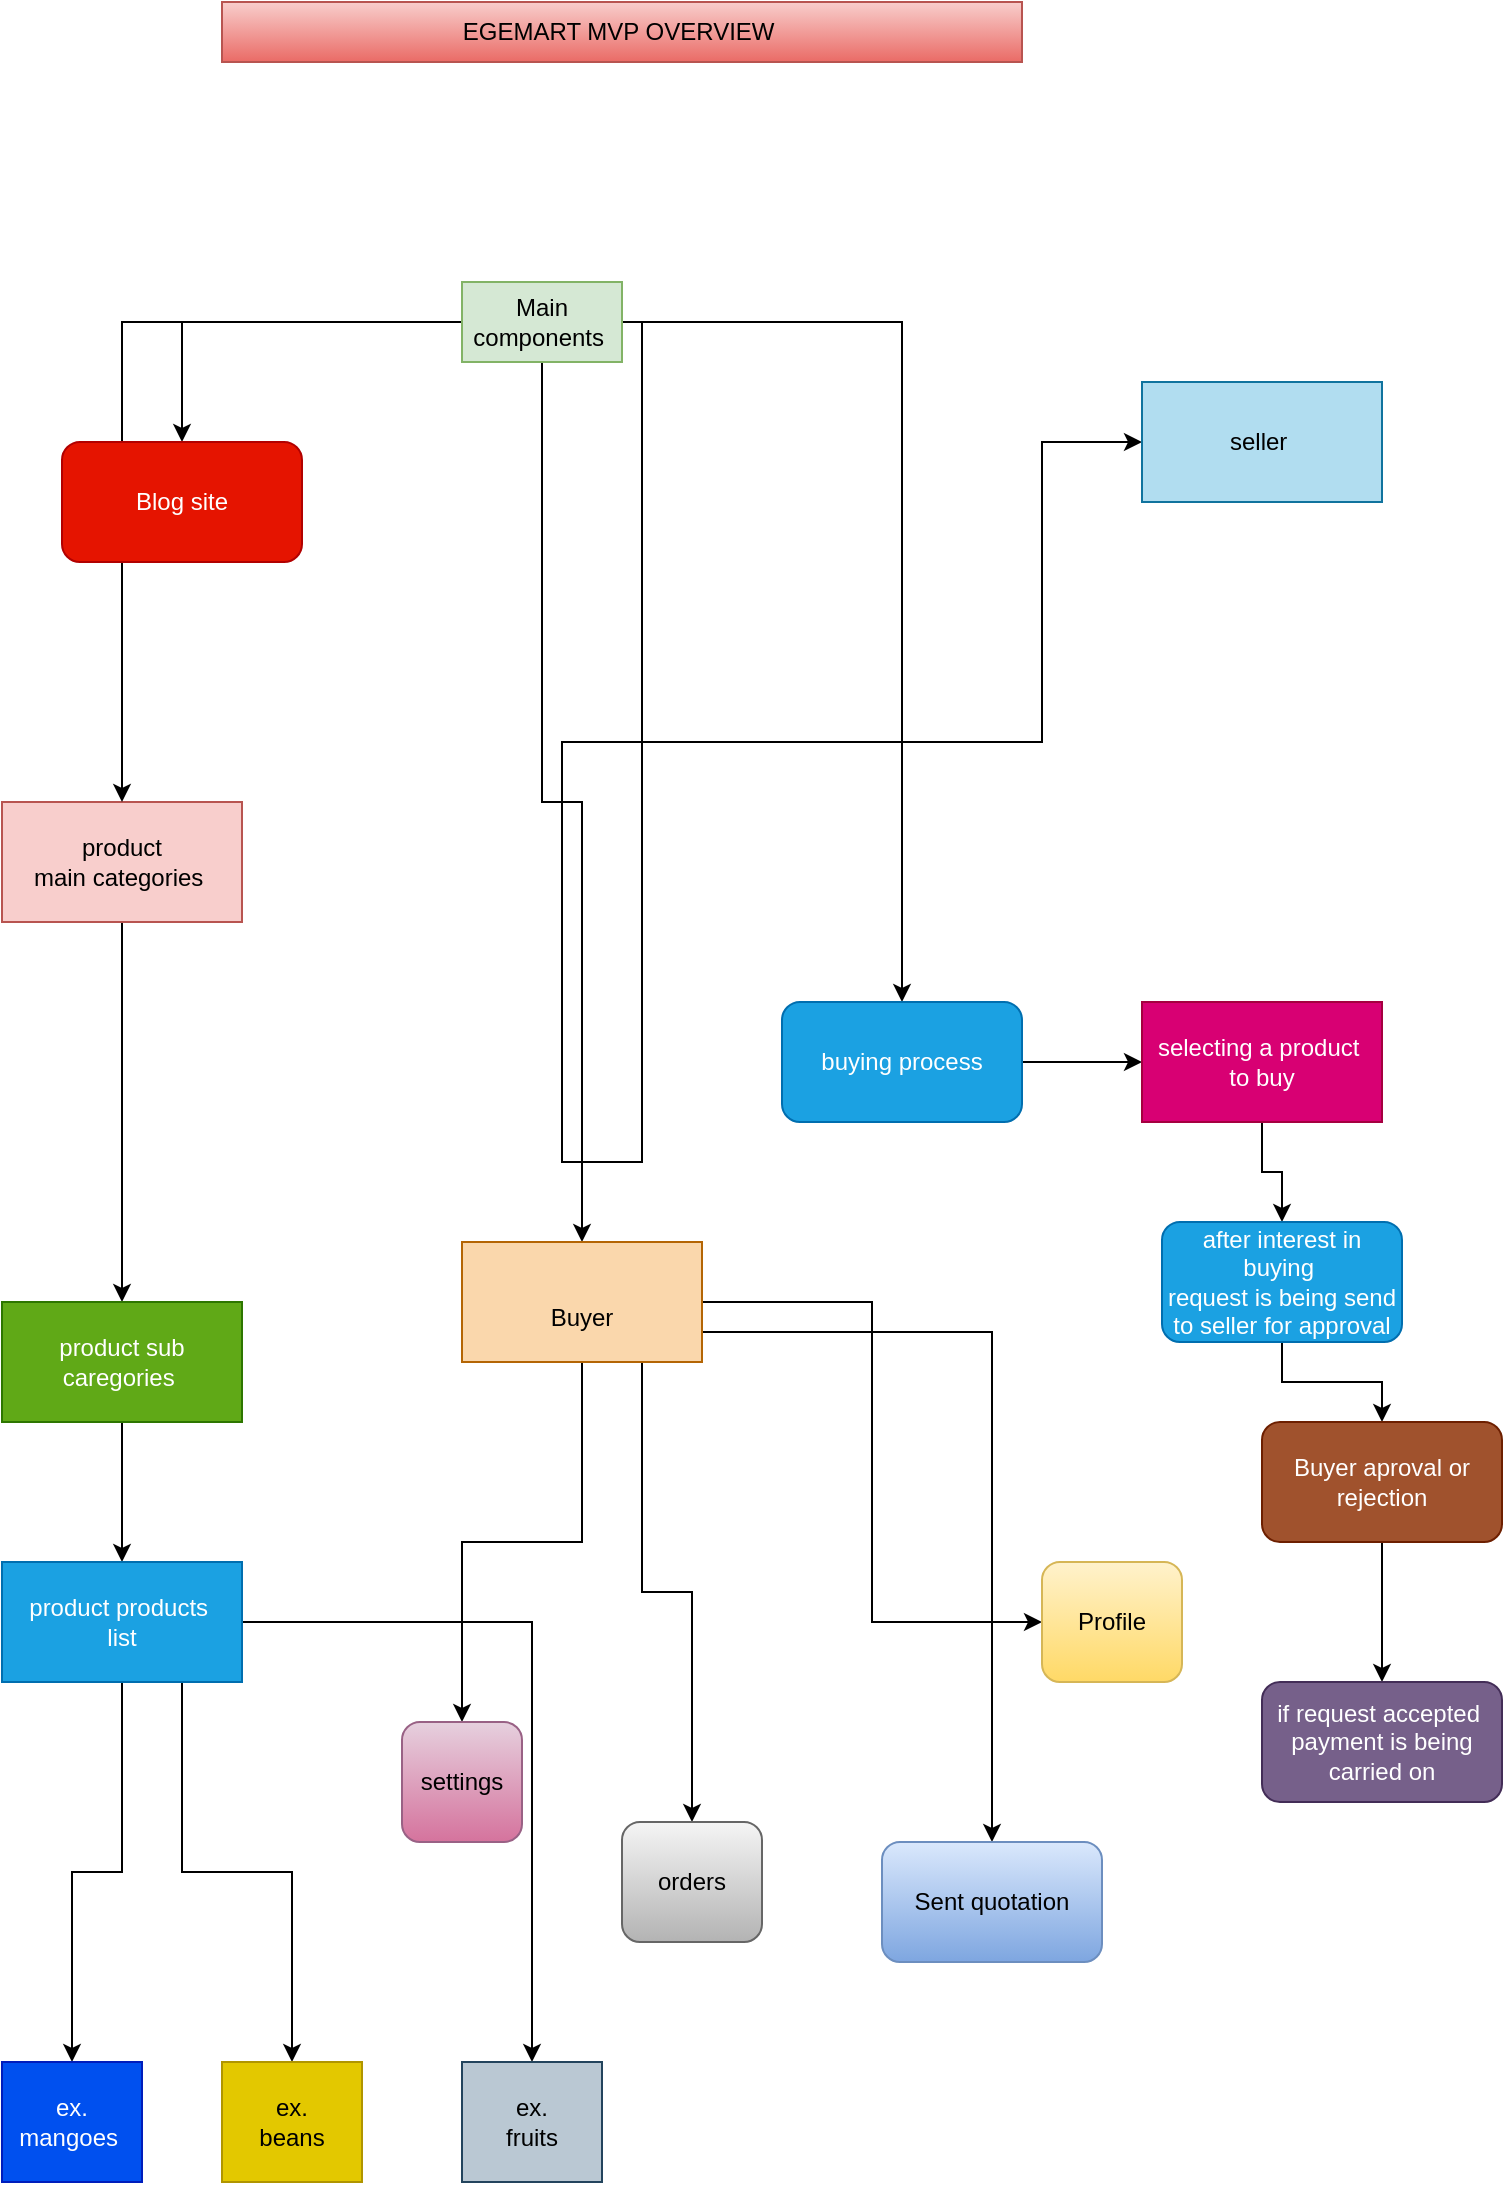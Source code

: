 <mxfile version="15.5.4" type="github">
  <diagram id="z3iJyS6G2OHiPCfUmO4g" name="Page-1">
    <mxGraphModel dx="917" dy="2636" grid="1" gridSize="10" guides="1" tooltips="1" connect="1" arrows="1" fold="1" page="1" pageScale="1" pageWidth="850" pageHeight="1100" background="none" math="0" shadow="0">
      <root>
        <mxCell id="0" />
        <mxCell id="1" parent="0" />
        <mxCell id="TqPhmjrm5wLVUKFQA4TX-4" style="edgeStyle=orthogonalEdgeStyle;rounded=0;orthogonalLoop=1;jettySize=auto;html=1;exitX=0.5;exitY=1;exitDx=0;exitDy=0;" edge="1" parent="1" source="TqPhmjrm5wLVUKFQA4TX-1" target="TqPhmjrm5wLVUKFQA4TX-3">
          <mxGeometry relative="1" as="geometry" />
        </mxCell>
        <mxCell id="TqPhmjrm5wLVUKFQA4TX-1" value="product&lt;br&gt;main categories&amp;nbsp;" style="rounded=0;whiteSpace=wrap;html=1;fillColor=#f8cecc;strokeColor=#b85450;" vertex="1" parent="1">
          <mxGeometry x="30" y="-1180" width="120" height="60" as="geometry" />
        </mxCell>
        <mxCell id="TqPhmjrm5wLVUKFQA4TX-5" style="edgeStyle=orthogonalEdgeStyle;rounded=0;orthogonalLoop=1;jettySize=auto;html=1;entryX=0.5;entryY=0;entryDx=0;entryDy=0;" edge="1" parent="1" source="TqPhmjrm5wLVUKFQA4TX-2" target="TqPhmjrm5wLVUKFQA4TX-1">
          <mxGeometry relative="1" as="geometry" />
        </mxCell>
        <mxCell id="TqPhmjrm5wLVUKFQA4TX-15" style="edgeStyle=orthogonalEdgeStyle;rounded=0;orthogonalLoop=1;jettySize=auto;html=1;exitX=1;exitY=0.5;exitDx=0;exitDy=0;entryX=0;entryY=0.5;entryDx=0;entryDy=0;" edge="1" parent="1" source="TqPhmjrm5wLVUKFQA4TX-2" target="TqPhmjrm5wLVUKFQA4TX-14">
          <mxGeometry relative="1" as="geometry">
            <Array as="points">
              <mxPoint x="350" y="-1000" />
              <mxPoint x="310" y="-1000" />
              <mxPoint x="310" y="-1210" />
              <mxPoint x="550" y="-1210" />
              <mxPoint x="550" y="-1360" />
            </Array>
          </mxGeometry>
        </mxCell>
        <mxCell id="TqPhmjrm5wLVUKFQA4TX-17" style="edgeStyle=orthogonalEdgeStyle;rounded=0;orthogonalLoop=1;jettySize=auto;html=1;exitX=0.5;exitY=1;exitDx=0;exitDy=0;entryX=0.5;entryY=0;entryDx=0;entryDy=0;" edge="1" parent="1" source="TqPhmjrm5wLVUKFQA4TX-2" target="TqPhmjrm5wLVUKFQA4TX-16">
          <mxGeometry relative="1" as="geometry" />
        </mxCell>
        <mxCell id="TqPhmjrm5wLVUKFQA4TX-28" style="edgeStyle=orthogonalEdgeStyle;rounded=0;orthogonalLoop=1;jettySize=auto;html=1;" edge="1" parent="1" source="TqPhmjrm5wLVUKFQA4TX-2" target="TqPhmjrm5wLVUKFQA4TX-27">
          <mxGeometry relative="1" as="geometry" />
        </mxCell>
        <mxCell id="TqPhmjrm5wLVUKFQA4TX-38" style="edgeStyle=orthogonalEdgeStyle;rounded=0;orthogonalLoop=1;jettySize=auto;html=1;" edge="1" parent="1" source="TqPhmjrm5wLVUKFQA4TX-2" target="TqPhmjrm5wLVUKFQA4TX-37">
          <mxGeometry relative="1" as="geometry" />
        </mxCell>
        <mxCell id="TqPhmjrm5wLVUKFQA4TX-2" value="Main components&amp;nbsp;&lt;br&gt;" style="text;html=1;strokeColor=#82b366;fillColor=#d5e8d4;align=center;verticalAlign=middle;whiteSpace=wrap;rounded=0;" vertex="1" parent="1">
          <mxGeometry x="260" y="-1440" width="80" height="40" as="geometry" />
        </mxCell>
        <mxCell id="TqPhmjrm5wLVUKFQA4TX-7" style="edgeStyle=orthogonalEdgeStyle;rounded=0;orthogonalLoop=1;jettySize=auto;html=1;exitX=0.5;exitY=1;exitDx=0;exitDy=0;entryX=0.5;entryY=0;entryDx=0;entryDy=0;" edge="1" parent="1" source="TqPhmjrm5wLVUKFQA4TX-3" target="TqPhmjrm5wLVUKFQA4TX-6">
          <mxGeometry relative="1" as="geometry" />
        </mxCell>
        <mxCell id="TqPhmjrm5wLVUKFQA4TX-3" value="product sub caregories&amp;nbsp;" style="rounded=0;whiteSpace=wrap;html=1;fillColor=#60a917;fontColor=#ffffff;strokeColor=#2D7600;" vertex="1" parent="1">
          <mxGeometry x="30" y="-930" width="120" height="60" as="geometry" />
        </mxCell>
        <mxCell id="TqPhmjrm5wLVUKFQA4TX-9" style="edgeStyle=orthogonalEdgeStyle;rounded=0;orthogonalLoop=1;jettySize=auto;html=1;" edge="1" parent="1" source="TqPhmjrm5wLVUKFQA4TX-6" target="TqPhmjrm5wLVUKFQA4TX-8">
          <mxGeometry relative="1" as="geometry" />
        </mxCell>
        <mxCell id="TqPhmjrm5wLVUKFQA4TX-12" style="edgeStyle=orthogonalEdgeStyle;rounded=0;orthogonalLoop=1;jettySize=auto;html=1;exitX=0.5;exitY=1;exitDx=0;exitDy=0;entryX=0.5;entryY=0;entryDx=0;entryDy=0;" edge="1" parent="1" source="TqPhmjrm5wLVUKFQA4TX-6" target="TqPhmjrm5wLVUKFQA4TX-11">
          <mxGeometry relative="1" as="geometry" />
        </mxCell>
        <mxCell id="TqPhmjrm5wLVUKFQA4TX-13" style="edgeStyle=orthogonalEdgeStyle;rounded=0;orthogonalLoop=1;jettySize=auto;html=1;exitX=0.75;exitY=1;exitDx=0;exitDy=0;entryX=0.5;entryY=0;entryDx=0;entryDy=0;" edge="1" parent="1" source="TqPhmjrm5wLVUKFQA4TX-6" target="TqPhmjrm5wLVUKFQA4TX-10">
          <mxGeometry relative="1" as="geometry" />
        </mxCell>
        <mxCell id="TqPhmjrm5wLVUKFQA4TX-6" value="product products&amp;nbsp;&lt;br&gt;list" style="rounded=0;whiteSpace=wrap;html=1;fillColor=#1ba1e2;fontColor=#ffffff;strokeColor=#006EAF;" vertex="1" parent="1">
          <mxGeometry x="30" y="-800" width="120" height="60" as="geometry" />
        </mxCell>
        <mxCell id="TqPhmjrm5wLVUKFQA4TX-8" value="ex.&lt;br&gt;fruits" style="rounded=0;whiteSpace=wrap;html=1;fillColor=#bac8d3;strokeColor=#23445d;" vertex="1" parent="1">
          <mxGeometry x="260" y="-550" width="70" height="60" as="geometry" />
        </mxCell>
        <mxCell id="TqPhmjrm5wLVUKFQA4TX-10" value="ex.&lt;br&gt;beans" style="rounded=0;whiteSpace=wrap;html=1;fillColor=#e3c800;fontColor=#000000;strokeColor=#B09500;" vertex="1" parent="1">
          <mxGeometry x="140" y="-550" width="70" height="60" as="geometry" />
        </mxCell>
        <mxCell id="TqPhmjrm5wLVUKFQA4TX-11" value="ex.&lt;br&gt;mangoes&amp;nbsp;" style="rounded=0;whiteSpace=wrap;html=1;fillColor=#0050ef;fontColor=#ffffff;strokeColor=#001DBC;" vertex="1" parent="1">
          <mxGeometry x="30" y="-550" width="70" height="60" as="geometry" />
        </mxCell>
        <mxCell id="TqPhmjrm5wLVUKFQA4TX-14" value="seller&amp;nbsp;&lt;br&gt;" style="rounded=0;whiteSpace=wrap;html=1;fillColor=#b1ddf0;strokeColor=#10739e;" vertex="1" parent="1">
          <mxGeometry x="600" y="-1390" width="120" height="60" as="geometry" />
        </mxCell>
        <mxCell id="TqPhmjrm5wLVUKFQA4TX-19" style="edgeStyle=orthogonalEdgeStyle;rounded=0;orthogonalLoop=1;jettySize=auto;html=1;" edge="1" parent="1" source="TqPhmjrm5wLVUKFQA4TX-16" target="TqPhmjrm5wLVUKFQA4TX-18">
          <mxGeometry relative="1" as="geometry" />
        </mxCell>
        <mxCell id="TqPhmjrm5wLVUKFQA4TX-21" style="edgeStyle=orthogonalEdgeStyle;rounded=0;orthogonalLoop=1;jettySize=auto;html=1;exitX=0.75;exitY=1;exitDx=0;exitDy=0;entryX=0.5;entryY=0;entryDx=0;entryDy=0;" edge="1" parent="1" source="TqPhmjrm5wLVUKFQA4TX-16" target="TqPhmjrm5wLVUKFQA4TX-20">
          <mxGeometry relative="1" as="geometry" />
        </mxCell>
        <mxCell id="TqPhmjrm5wLVUKFQA4TX-23" style="edgeStyle=orthogonalEdgeStyle;rounded=0;orthogonalLoop=1;jettySize=auto;html=1;exitX=1;exitY=0.5;exitDx=0;exitDy=0;entryX=0;entryY=0.5;entryDx=0;entryDy=0;" edge="1" parent="1" source="TqPhmjrm5wLVUKFQA4TX-16" target="TqPhmjrm5wLVUKFQA4TX-22">
          <mxGeometry relative="1" as="geometry" />
        </mxCell>
        <mxCell id="TqPhmjrm5wLVUKFQA4TX-25" style="edgeStyle=orthogonalEdgeStyle;rounded=0;orthogonalLoop=1;jettySize=auto;html=1;exitX=1;exitY=0.75;exitDx=0;exitDy=0;entryX=0.5;entryY=0;entryDx=0;entryDy=0;" edge="1" parent="1" source="TqPhmjrm5wLVUKFQA4TX-16" target="TqPhmjrm5wLVUKFQA4TX-24">
          <mxGeometry relative="1" as="geometry" />
        </mxCell>
        <mxCell id="TqPhmjrm5wLVUKFQA4TX-16" value="&lt;br&gt;Buyer" style="rounded=0;whiteSpace=wrap;html=1;fillColor=#fad7ac;strokeColor=#b46504;" vertex="1" parent="1">
          <mxGeometry x="260" y="-960" width="120" height="60" as="geometry" />
        </mxCell>
        <mxCell id="TqPhmjrm5wLVUKFQA4TX-18" value="settings" style="rounded=1;whiteSpace=wrap;html=1;fillColor=#e6d0de;gradientColor=#d5739d;strokeColor=#996185;" vertex="1" parent="1">
          <mxGeometry x="230" y="-720" width="60" height="60" as="geometry" />
        </mxCell>
        <mxCell id="TqPhmjrm5wLVUKFQA4TX-20" value="orders" style="rounded=1;whiteSpace=wrap;html=1;fillColor=#f5f5f5;gradientColor=#b3b3b3;strokeColor=#666666;" vertex="1" parent="1">
          <mxGeometry x="340" y="-670" width="70" height="60" as="geometry" />
        </mxCell>
        <mxCell id="TqPhmjrm5wLVUKFQA4TX-22" value="Profile&lt;br&gt;" style="rounded=1;whiteSpace=wrap;html=1;fillColor=#fff2cc;gradientColor=#ffd966;strokeColor=#d6b656;" vertex="1" parent="1">
          <mxGeometry x="550" y="-800" width="70" height="60" as="geometry" />
        </mxCell>
        <mxCell id="TqPhmjrm5wLVUKFQA4TX-24" value="Sent quotation" style="rounded=1;whiteSpace=wrap;html=1;fillColor=#dae8fc;gradientColor=#7ea6e0;strokeColor=#6c8ebf;" vertex="1" parent="1">
          <mxGeometry x="470" y="-660" width="110" height="60" as="geometry" />
        </mxCell>
        <mxCell id="TqPhmjrm5wLVUKFQA4TX-30" style="edgeStyle=orthogonalEdgeStyle;rounded=0;orthogonalLoop=1;jettySize=auto;html=1;exitX=1;exitY=0.5;exitDx=0;exitDy=0;entryX=0;entryY=0.5;entryDx=0;entryDy=0;" edge="1" parent="1" source="TqPhmjrm5wLVUKFQA4TX-27" target="TqPhmjrm5wLVUKFQA4TX-29">
          <mxGeometry relative="1" as="geometry" />
        </mxCell>
        <mxCell id="TqPhmjrm5wLVUKFQA4TX-27" value="buying process" style="rounded=1;whiteSpace=wrap;html=1;fillColor=#1ba1e2;fontColor=#ffffff;strokeColor=#006EAF;" vertex="1" parent="1">
          <mxGeometry x="420" y="-1080" width="120" height="60" as="geometry" />
        </mxCell>
        <mxCell id="TqPhmjrm5wLVUKFQA4TX-32" style="edgeStyle=orthogonalEdgeStyle;rounded=0;orthogonalLoop=1;jettySize=auto;html=1;exitX=0.5;exitY=1;exitDx=0;exitDy=0;" edge="1" parent="1" source="TqPhmjrm5wLVUKFQA4TX-29" target="TqPhmjrm5wLVUKFQA4TX-31">
          <mxGeometry relative="1" as="geometry" />
        </mxCell>
        <mxCell id="TqPhmjrm5wLVUKFQA4TX-29" value="selecting a product&amp;nbsp;&lt;br&gt;to buy" style="rounded=0;whiteSpace=wrap;html=1;fillColor=#d80073;fontColor=#ffffff;strokeColor=#A50040;" vertex="1" parent="1">
          <mxGeometry x="600" y="-1080" width="120" height="60" as="geometry" />
        </mxCell>
        <mxCell id="TqPhmjrm5wLVUKFQA4TX-34" style="edgeStyle=orthogonalEdgeStyle;rounded=0;orthogonalLoop=1;jettySize=auto;html=1;exitX=0.5;exitY=1;exitDx=0;exitDy=0;entryX=0.5;entryY=0;entryDx=0;entryDy=0;" edge="1" parent="1" source="TqPhmjrm5wLVUKFQA4TX-31" target="TqPhmjrm5wLVUKFQA4TX-33">
          <mxGeometry relative="1" as="geometry" />
        </mxCell>
        <mxCell id="TqPhmjrm5wLVUKFQA4TX-31" value="after interest in buying&amp;nbsp;&lt;br&gt;request is being send to seller for approval" style="rounded=1;whiteSpace=wrap;html=1;fillColor=#1ba1e2;fontColor=#ffffff;strokeColor=#006EAF;" vertex="1" parent="1">
          <mxGeometry x="610" y="-970" width="120" height="60" as="geometry" />
        </mxCell>
        <mxCell id="TqPhmjrm5wLVUKFQA4TX-36" style="edgeStyle=orthogonalEdgeStyle;rounded=0;orthogonalLoop=1;jettySize=auto;html=1;exitX=0.5;exitY=1;exitDx=0;exitDy=0;" edge="1" parent="1" source="TqPhmjrm5wLVUKFQA4TX-33" target="TqPhmjrm5wLVUKFQA4TX-35">
          <mxGeometry relative="1" as="geometry" />
        </mxCell>
        <mxCell id="TqPhmjrm5wLVUKFQA4TX-33" value="Buyer aproval or rejection" style="rounded=1;whiteSpace=wrap;html=1;fillColor=#a0522d;fontColor=#ffffff;strokeColor=#6D1F00;" vertex="1" parent="1">
          <mxGeometry x="660" y="-870" width="120" height="60" as="geometry" />
        </mxCell>
        <mxCell id="TqPhmjrm5wLVUKFQA4TX-35" value="if request accepted&amp;nbsp;&lt;br&gt;payment is being carried on" style="rounded=1;whiteSpace=wrap;html=1;fillColor=#76608a;fontColor=#ffffff;strokeColor=#432D57;" vertex="1" parent="1">
          <mxGeometry x="660" y="-740" width="120" height="60" as="geometry" />
        </mxCell>
        <mxCell id="TqPhmjrm5wLVUKFQA4TX-37" value="Blog site" style="rounded=1;whiteSpace=wrap;html=1;fillColor=#e51400;fontColor=#ffffff;strokeColor=#B20000;" vertex="1" parent="1">
          <mxGeometry x="60" y="-1360" width="120" height="60" as="geometry" />
        </mxCell>
        <mxCell id="TqPhmjrm5wLVUKFQA4TX-39" value="EGEMART MVP OVERVIEW&amp;nbsp;&lt;br&gt;" style="text;html=1;strokeColor=#b85450;fillColor=#f8cecc;align=center;verticalAlign=middle;whiteSpace=wrap;rounded=0;gradientColor=#ea6b66;" vertex="1" parent="1">
          <mxGeometry x="140" y="-1580" width="400" height="30" as="geometry" />
        </mxCell>
      </root>
    </mxGraphModel>
  </diagram>
</mxfile>
